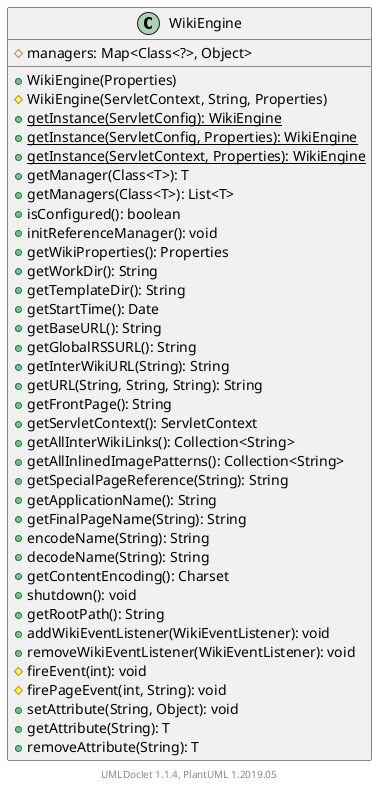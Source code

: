 @startuml

    class WikiEngine [[WikiEngine.html]] {
        #managers: Map<Class<?>, Object>
        +WikiEngine(Properties)
        #WikiEngine(ServletContext, String, Properties)
        {static} +getInstance(ServletConfig): WikiEngine
        {static} +getInstance(ServletConfig, Properties): WikiEngine
        {static} +getInstance(ServletContext, Properties): WikiEngine
        +getManager(Class<T>): T
        +getManagers(Class<T>): List<T>
        +isConfigured(): boolean
        +initReferenceManager(): void
        +getWikiProperties(): Properties
        +getWorkDir(): String
        +getTemplateDir(): String
        +getStartTime(): Date
        +getBaseURL(): String
        +getGlobalRSSURL(): String
        +getInterWikiURL(String): String
        +getURL(String, String, String): String
        +getFrontPage(): String
        +getServletContext(): ServletContext
        +getAllInterWikiLinks(): Collection<String>
        +getAllInlinedImagePatterns(): Collection<String>
        +getSpecialPageReference(String): String
        +getApplicationName(): String
        +getFinalPageName(String): String
        +encodeName(String): String
        +decodeName(String): String
        +getContentEncoding(): Charset
        +shutdown(): void
        +getRootPath(): String
        +addWikiEventListener(WikiEventListener): void
        +removeWikiEventListener(WikiEventListener): void
        #fireEvent(int): void
        #firePageEvent(int, String): void
        +setAttribute(String, Object): void
        +getAttribute(String): T
        +removeAttribute(String): T
    }


    center footer UMLDoclet 1.1.4, PlantUML 1.2019.05
@enduml

